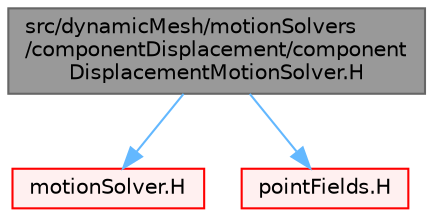 digraph "src/dynamicMesh/motionSolvers/componentDisplacement/componentDisplacementMotionSolver.H"
{
 // LATEX_PDF_SIZE
  bgcolor="transparent";
  edge [fontname=Helvetica,fontsize=10,labelfontname=Helvetica,labelfontsize=10];
  node [fontname=Helvetica,fontsize=10,shape=box,height=0.2,width=0.4];
  Node1 [id="Node000001",label="src/dynamicMesh/motionSolvers\l/componentDisplacement/component\lDisplacementMotionSolver.H",height=0.2,width=0.4,color="gray40", fillcolor="grey60", style="filled", fontcolor="black",tooltip=" "];
  Node1 -> Node2 [id="edge1_Node000001_Node000002",color="steelblue1",style="solid",tooltip=" "];
  Node2 [id="Node000002",label="motionSolver.H",height=0.2,width=0.4,color="red", fillcolor="#FFF0F0", style="filled",URL="$motionSolver_8H.html",tooltip=" "];
  Node1 -> Node337 [id="edge2_Node000001_Node000337",color="steelblue1",style="solid",tooltip=" "];
  Node337 [id="Node000337",label="pointFields.H",height=0.2,width=0.4,color="red", fillcolor="#FFF0F0", style="filled",URL="$pointFields_8H.html",tooltip=" "];
}

